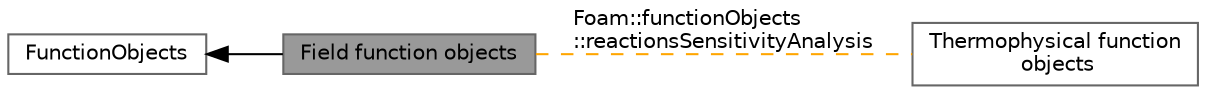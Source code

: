 digraph "Field function objects"
{
 // LATEX_PDF_SIZE
  bgcolor="transparent";
  edge [fontname=Helvetica,fontsize=10,labelfontname=Helvetica,labelfontsize=10];
  node [fontname=Helvetica,fontsize=10,shape=box,height=0.2,width=0.4];
  rankdir=LR;
  Node1 [id="Node000001",label="Field function objects",height=0.2,width=0.4,color="gray40", fillcolor="grey60", style="filled", fontcolor="black",tooltip=" "];
  Node2 [id="Node000002",label="FunctionObjects",height=0.2,width=0.4,color="grey40", fillcolor="white", style="filled",URL="$group__grpFunctionObjects.html",tooltip=" "];
  Node3 [id="Node000003",label="Thermophysical function\l objects",height=0.2,width=0.4,color="grey40", fillcolor="white", style="filled",URL="$group__grpThermophysicalFunctionObjects.html",tooltip=" "];
  Node2->Node1 [shape=plaintext, dir="back", style="solid"];
  Node1->Node3 [shape=plaintext, label="Foam::functionObjects\l::reactionsSensitivityAnalysis", color="orange", dir="none", style="dashed"];
}
